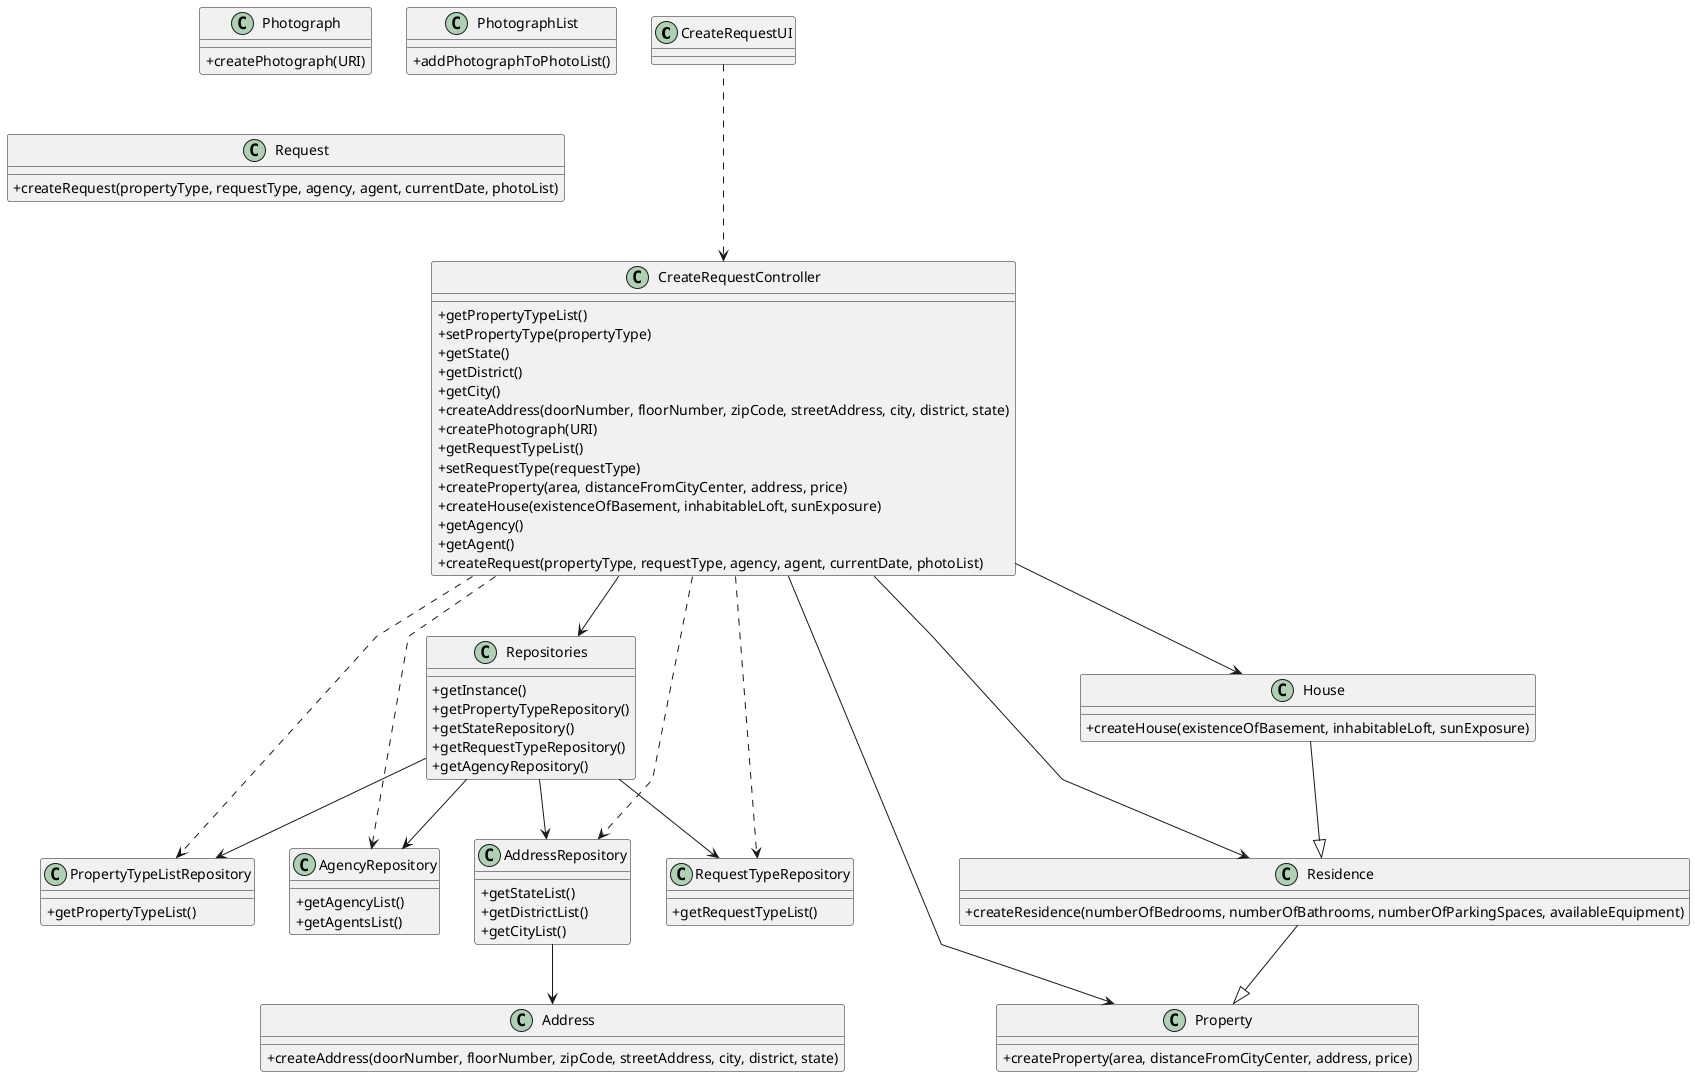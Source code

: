 @startuml
skinparam classAttributeIconSize 0
skinparam linetype polyline
'skinparam linetype orto

class CreateRequestUI{
}

class CreateRequestController{
+getPropertyTypeList()
+setPropertyType(propertyType)
+getState()
+getDistrict()
+getCity()
+createAddress(doorNumber, floorNumber, zipCode, streetAddress, city, district, state)
+createPhotograph(URI)
+getRequestTypeList()
+setRequestType(requestType)
+createProperty(area, distanceFromCityCenter, address, price)
+createHouse(existenceOfBasement, inhabitableLoft, sunExposure)
+getAgency()
+getAgent()
+createRequest(propertyType, requestType, agency, agent, currentDate, photoList)
}

class Repositories{
+getInstance()
+getPropertyTypeRepository()
+getStateRepository()
+getRequestTypeRepository()
+getAgencyRepository()
}

class PropertyTypeListRepository{
+getPropertyTypeList()
}

class AgencyRepository{
+getAgencyList()
+getAgentsList()
}

class Property{
+createProperty(area, distanceFromCityCenter, address, price)
}

class Residence{
+createResidence(numberOfBedrooms, numberOfBathrooms, numberOfParkingSpaces, availableEquipment)
}

class House{
+createHouse(existenceOfBasement, inhabitableLoft, sunExposure)
}

class Photograph{
+createPhotograph(URI)
}

class PhotographList{
+addPhotographToPhotoList()
}

class AddressRepository{
+getStateList()
+getDistrictList()
+getCityList()
}

class RequestTypeRepository{
+getRequestTypeList()
}

class Address{
+createAddress(doorNumber, floorNumber, zipCode, streetAddress, city, district, state)
}

class Request{
+createRequest(propertyType, requestType, agency, agent, currentDate, photoList)
}

CreateRequestUI -.-> CreateRequestController

CreateRequestController --> Repositories
CreateRequestController -.-> RequestTypeRepository
CreateRequestController -.-> PropertyTypeListRepository
CreateRequestController -.-> AgencyRepository
CreateRequestController -.-> AddressRepository

Repositories --> RequestTypeRepository
Repositories --> PropertyTypeListRepository
Repositories --> AgencyRepository
Repositories --> AddressRepository

AddressRepository --> Address

CreateRequestController --> Property
CreateRequestController --> Residence
CreateRequestController --> House

Residence --|> Property

House --|> Residence





@enduml